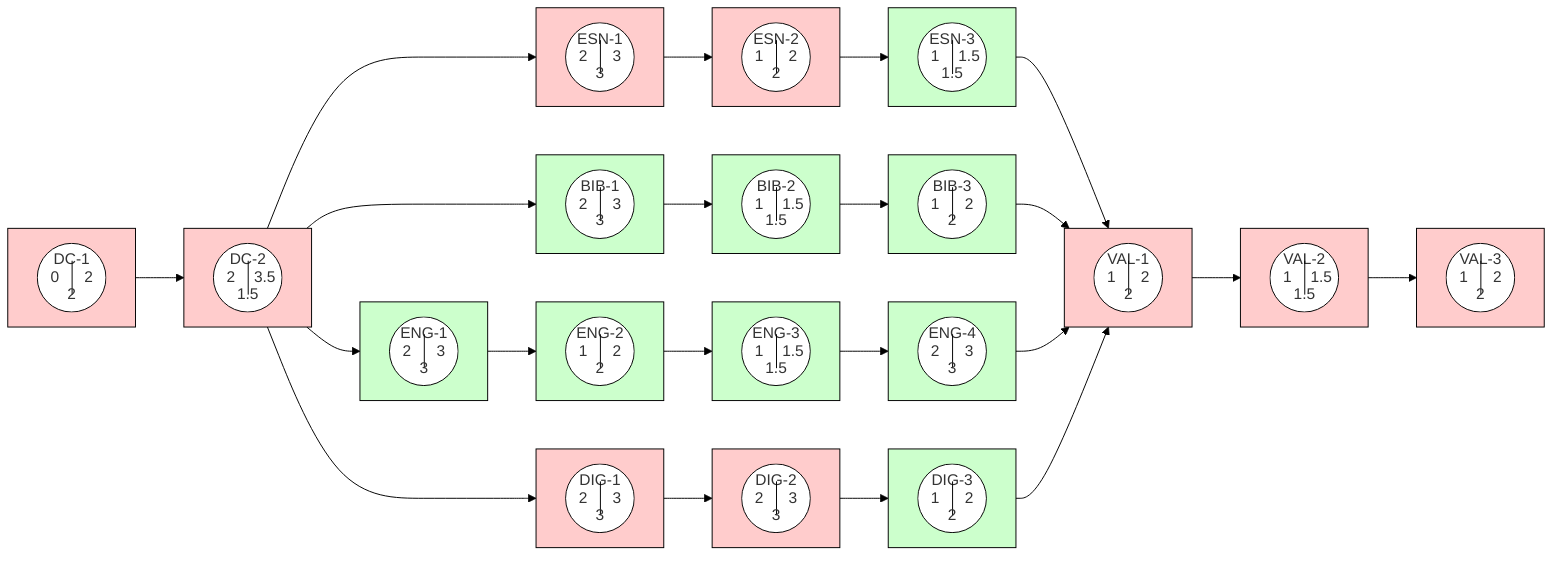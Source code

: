 graph LR
%% Styles pour un PERT circulaire
classDef critical fill:#ffcccc,stroke:#000,stroke-width:1px
classDef normal fill:#ccffcc,stroke:#000,stroke-width:1px

%% Configuration du graphe
linkStyle default stroke:#000,stroke-width:1px

DC1["<div style='width: 70px; height: 70px; border-radius: 50%; border: 1px solid black; position: relative; background: white;'>
  <div style='position: absolute; width: 100%; top: 0; left: 0; text-align: center; padding-top: 5px;'>DC-1</div>
  <div style='position: absolute; width: 50%; height: 50%; top: 50%; left: 0; transform: translateY(-50%); border-right: 1px solid black; display: flex; align-items: center; justify-content: center;'>0</div>
  <div style='position: absolute; width: 50%; height: 50%; top: 50%; right: 0; transform: translateY(-50%); display: flex; align-items: center; justify-content: center;'>2</div>
  <div style='position: absolute; width: 100%; bottom: 5px; left: 0; text-align: center;'>2</div>
</div>"]

DC2["<div style='width: 70px; height: 70px; border-radius: 50%; border: 1px solid black; position: relative; background: white;'>
  <div style='position: absolute; width: 100%; top: 0; left: 0; text-align: center; padding-top: 5px;'>DC-2</div>
  <div style='position: absolute; width: 50%; height: 50%; top: 50%; left: 0; transform: translateY(-50%); border-right: 1px solid black; display: flex; align-items: center; justify-content: center;'>2</div>
  <div style='position: absolute; width: 50%; height: 50%; top: 50%; right: 0; transform: translateY(-50%); display: flex; align-items: center; justify-content: center;'>3.5</div>
  <div style='position: absolute; width: 100%; bottom: 5px; left: 0; text-align: center;'>1.5</div>
</div>"]

ESN1["<div style='width: 70px; height: 70px; border-radius: 50%; border: 1px solid black; position: relative; background: white;'>
  <div style='position: absolute; width: 100%; top: 0; left: 0; text-align: center; padding-top: 5px;'>ESN-1</div>
  <div style='position: absolute; width: 50%; height: 50%; top: 50%; left: 0; transform: translateY(-50%); border-right: 1px solid black; display: flex; align-items: center; justify-content: center;'>2</div>
  <div style='position: absolute; width: 50%; height: 50%; top: 50%; right: 0; transform: translateY(-50%); display: flex; align-items: center; justify-content: center;'>3</div>
  <div style='position: absolute; width: 100%; bottom: 5px; left: 0; text-align: center;'>3</div>
</div>"]

ESN2["<div style='width: 70px; height: 70px; border-radius: 50%; border: 1px solid black; position: relative; background: white;'>
  <div style='position: absolute; width: 100%; top: 0; left: 0; text-align: center; padding-top: 5px;'>ESN-2</div>
  <div style='position: absolute; width: 50%; height: 50%; top: 50%; left: 0; transform: translateY(-50%); border-right: 1px solid black; display: flex; align-items: center; justify-content: center;'>1</div>
  <div style='position: absolute; width: 50%; height: 50%; top: 50%; right: 0; transform: translateY(-50%); display: flex; align-items: center; justify-content: center;'>2</div>
  <div style='position: absolute; width: 100%; bottom: 5px; left: 0; text-align: center;'>2</div>
</div>"]

ESN3["<div style='width: 70px; height: 70px; border-radius: 50%; border: 1px solid black; position: relative; background: white;'>
  <div style='position: absolute; width: 100%; top: 0; left: 0; text-align: center; padding-top: 5px;'>ESN-3</div>
  <div style='position: absolute; width: 50%; height: 50%; top: 50%; left: 0; transform: translateY(-50%); border-right: 1px solid black; display: flex; align-items: center; justify-content: center;'>1</div>
  <div style='position: absolute; width: 50%; height: 50%; top: 50%; right: 0; transform: translateY(-50%); display: flex; align-items: center; justify-content: center;'>1.5</div>
  <div style='position: absolute; width: 100%; bottom: 5px; left: 0; text-align: center;'>1.5</div>
</div>"]

BIB1["<div style='width: 70px; height: 70px; border-radius: 50%; border: 1px solid black; position: relative; background: white;'>
  <div style='position: absolute; width: 100%; top: 0; left: 0; text-align: center; padding-top: 5px;'>BIB-1</div>
  <div style='position: absolute; width: 50%; height: 50%; top: 50%; left: 0; transform: translateY(-50%); border-right: 1px solid black; display: flex; align-items: center; justify-content: center;'>2</div>
  <div style='position: absolute; width: 50%; height: 50%; top: 50%; right: 0; transform: translateY(-50%); display: flex; align-items: center; justify-content: center;'>3</div>
  <div style='position: absolute; width: 100%; bottom: 5px; left: 0; text-align: center;'>3</div>
</div>"]

BIB2["<div style='width: 70px; height: 70px; border-radius: 50%; border: 1px solid black; position: relative; background: white;'>
  <div style='position: absolute; width: 100%; top: 0; left: 0; text-align: center; padding-top: 5px;'>BIB-2</div>
  <div style='position: absolute; width: 50%; height: 50%; top: 50%; left: 0; transform: translateY(-50%); border-right: 1px solid black; display: flex; align-items: center; justify-content: center;'>1</div>
  <div style='position: absolute; width: 50%; height: 50%; top: 50%; right: 0; transform: translateY(-50%); display: flex; align-items: center; justify-content: center;'>1.5</div>
  <div style='position: absolute; width: 100%; bottom: 5px; left: 0; text-align: center;'>1.5</div>
</div>"]

BIB3["<div style='width: 70px; height: 70px; border-radius: 50%; border: 1px solid black; position: relative; background: white;'>
  <div style='position: absolute; width: 100%; top: 0; left: 0; text-align: center; padding-top: 5px;'>BIB-3</div>
  <div style='position: absolute; width: 50%; height: 50%; top: 50%; left: 0; transform: translateY(-50%); border-right: 1px solid black; display: flex; align-items: center; justify-content: center;'>1</div>
  <div style='position: absolute; width: 50%; height: 50%; top: 50%; right: 0; transform: translateY(-50%); display: flex; align-items: center; justify-content: center;'>2</div>
  <div style='position: absolute; width: 100%; bottom: 5px; left: 0; text-align: center;'>2</div>
</div>"]

ENG1["<div style='width: 70px; height: 70px; border-radius: 50%; border: 1px solid black; position: relative; background: white;'>
  <div style='position: absolute; width: 100%; top: 0; left: 0; text-align: center; padding-top: 5px;'>ENG-1</div>
  <div style='position: absolute; width: 50%; height: 50%; top: 50%; left: 0; transform: translateY(-50%); border-right: 1px solid black; display: flex; align-items: center; justify-content: center;'>2</div>
  <div style='position: absolute; width: 50%; height: 50%; top: 50%; right: 0; transform: translateY(-50%); display: flex; align-items: center; justify-content: center;'>3</div>
  <div style='position: absolute; width: 100%; bottom: 5px; left: 0; text-align: center;'>3</div>
</div>"]

ENG2["<div style='width: 70px; height: 70px; border-radius: 50%; border: 1px solid black; position: relative; background: white;'>
  <div style='position: absolute; width: 100%; top: 0; left: 0; text-align: center; padding-top: 5px;'>ENG-2</div>
  <div style='position: absolute; width: 50%; height: 50%; top: 50%; left: 0; transform: translateY(-50%); border-right: 1px solid black; display: flex; align-items: center; justify-content: center;'>1</div>
  <div style='position: absolute; width: 50%; height: 50%; top: 50%; right: 0; transform: translateY(-50%); display: flex; align-items: center; justify-content: center;'>2</div>
  <div style='position: absolute; width: 100%; bottom: 5px; left: 0; text-align: center;'>2</div>
</div>"]

ENG3["<div style='width: 70px; height: 70px; border-radius: 50%; border: 1px solid black; position: relative; background: white;'>
  <div style='position: absolute; width: 100%; top: 0; left: 0; text-align: center; padding-top: 5px;'>ENG-3</div>
  <div style='position: absolute; width: 50%; height: 50%; top: 50%; left: 0; transform: translateY(-50%); border-right: 1px solid black; display: flex; align-items: center; justify-content: center;'>1</div>
  <div style='position: absolute; width: 50%; height: 50%; top: 50%; right: 0; transform: translateY(-50%); display: flex; align-items: center; justify-content: center;'>1.5</div>
  <div style='position: absolute; width: 100%; bottom: 5px; left: 0; text-align: center;'>1.5</div>
</div>"]

ENG4["<div style='width: 70px; height: 70px; border-radius: 50%; border: 1px solid black; position: relative; background: white;'>
  <div style='position: absolute; width: 100%; top: 0; left: 0; text-align: center; padding-top: 5px;'>ENG-4</div>
  <div style='position: absolute; width: 50%; height: 50%; top: 50%; left: 0; transform: translateY(-50%); border-right: 1px solid black; display: flex; align-items: center; justify-content: center;'>2</div>
  <div style='position: absolute; width: 50%; height: 50%; top: 50%; right: 0; transform: translateY(-50%); display: flex; align-items: center; justify-content: center;'>3</div>
  <div style='position: absolute; width: 100%; bottom: 5px; left: 0; text-align: center;'>3</div>
</div>"]

DIG1["<div style='width: 70px; height: 70px; border-radius: 50%; border: 1px solid black; position: relative; background: white;'>
  <div style='position: absolute; width: 100%; top: 0; left: 0; text-align: center; padding-top: 5px;'>DIG-1</div>
  <div style='position: absolute; width: 50%; height: 50%; top: 50%; left: 0; transform: translateY(-50%); border-right: 1px solid black; display: flex; align-items: center; justify-content: center;'>2</div>
  <div style='position: absolute; width: 50%; height: 50%; top: 50%; right: 0; transform: translateY(-50%); display: flex; align-items: center; justify-content: center;'>3</div>
  <div style='position: absolute; width: 100%; bottom: 5px; left: 0; text-align: center;'>3</div>
</div>"]

DIG2["<div style='width: 70px; height: 70px; border-radius: 50%; border: 1px solid black; position: relative; background: white;'>
  <div style='position: absolute; width: 100%; top: 0; left: 0; text-align: center; padding-top: 5px;'>DIG-2</div>
  <div style='position: absolute; width: 50%; height: 50%; top: 50%; left: 0; transform: translateY(-50%); border-right: 1px solid black; display: flex; align-items: center; justify-content: center;'>2</div>
  <div style='position: absolute; width: 50%; height: 50%; top: 50%; right: 0; transform: translateY(-50%); display: flex; align-items: center; justify-content: center;'>3</div>
  <div style='position: absolute; width: 100%; bottom: 5px; left: 0; text-align: center;'>3</div>
</div>"]

DIG3["<div style='width: 70px; height: 70px; border-radius: 50%; border: 1px solid black; position: relative; background: white;'>
  <div style='position: absolute; width: 100%; top: 0; left: 0; text-align: center; padding-top: 5px;'>DIG-3</div>
  <div style='position: absolute; width: 50%; height: 50%; top: 50%; left: 0; transform: translateY(-50%); border-right: 1px solid black; display: flex; align-items: center; justify-content: center;'>1</div>
  <div style='position: absolute; width: 50%; height: 50%; top: 50%; right: 0; transform: translateY(-50%); display: flex; align-items: center; justify-content: center;'>2</div>
  <div style='position: absolute; width: 100%; bottom: 5px; left: 0; text-align: center;'>2</div>
</div>"]

VAL1["<div style='width: 70px; height: 70px; border-radius: 50%; border: 1px solid black; position: relative; background: white;'>
  <div style='position: absolute; width: 100%; top: 0; left: 0; text-align: center; padding-top: 5px;'>VAL-1</div>
  <div style='position: absolute; width: 50%; height: 50%; top: 50%; left: 0; transform: translateY(-50%); border-right: 1px solid black; display: flex; align-items: center; justify-content: center;'>1</div>
  <div style='position: absolute; width: 50%; height: 50%; top: 50%; right: 0; transform: translateY(-50%); display: flex; align-items: center; justify-content: center;'>2</div>
  <div style='position: absolute; width: 100%; bottom: 5px; left: 0; text-align: center;'>2</div>
</div>"]

VAL2["<div style='width: 70px; height: 70px; border-radius: 50%; border: 1px solid black; position: relative; background: white;'>
  <div style='position: absolute; width: 100%; top: 0; left: 0; text-align: center; padding-top: 5px;'>VAL-2</div>
  <div style='position: absolute; width: 50%; height: 50%; top: 50%; left: 0; transform: translateY(-50%); border-right: 1px solid black; display: flex; align-items: center; justify-content: center;'>1</div>
  <div style='position: absolute; width: 50%; height: 50%; top: 50%; right: 0; transform: translateY(-50%); display: flex; align-items: center; justify-content: center;'>1.5</div>
  <div style='position: absolute; width: 100%; bottom: 5px; left: 0; text-align: center;'>1.5</div>
</div>"]

VAL3["<div style='width: 70px; height: 70px; border-radius: 50%; border: 1px solid black; position: relative; background: white;'>
  <div style='position: absolute; width: 100%; top: 0; left: 0; text-align: center; padding-top: 5px;'>VAL-3</div>
  <div style='position: absolute; width: 50%; height: 50%; top: 50%; left: 0; transform: translateY(-50%); border-right: 1px solid black; display: flex; align-items: center; justify-content: center;'>1</div>
  <div style='position: absolute; width: 50%; height: 50%; top: 50%; right: 0; transform: translateY(-50%); display: flex; align-items: center; justify-content: center;'>2</div>
  <div style='position: absolute; width: 100%; bottom: 5px; left: 0; text-align: center;'>2</div>
</div>"]

%% Connexions entre les tâches
DC1 --> DC2
    
DC2 --> ESN1
ESN1 --> ESN2
ESN2 --> ESN3
    
DC2 --> BIB1
BIB1 --> BIB2
BIB2 --> BIB3
    
DC2 --> ENG1
ENG1 --> ENG2
ENG2 --> ENG3
ENG3 --> ENG4
    
DC2 --> DIG1
DIG1 --> DIG2
DIG2 --> DIG3
    
ESN3 & BIB3 & ENG4 & DIG3 --> VAL1
VAL1 --> VAL2
VAL2 --> VAL3

%% Application des styles
class DC1,DC2,ESN1,ESN2,DIG1,DIG2,VAL1,VAL2,VAL3 critical
class BIB1,BIB2,BIB3,ENG1,ENG2,ENG3,ENG4,ESN3,DIG3 normal